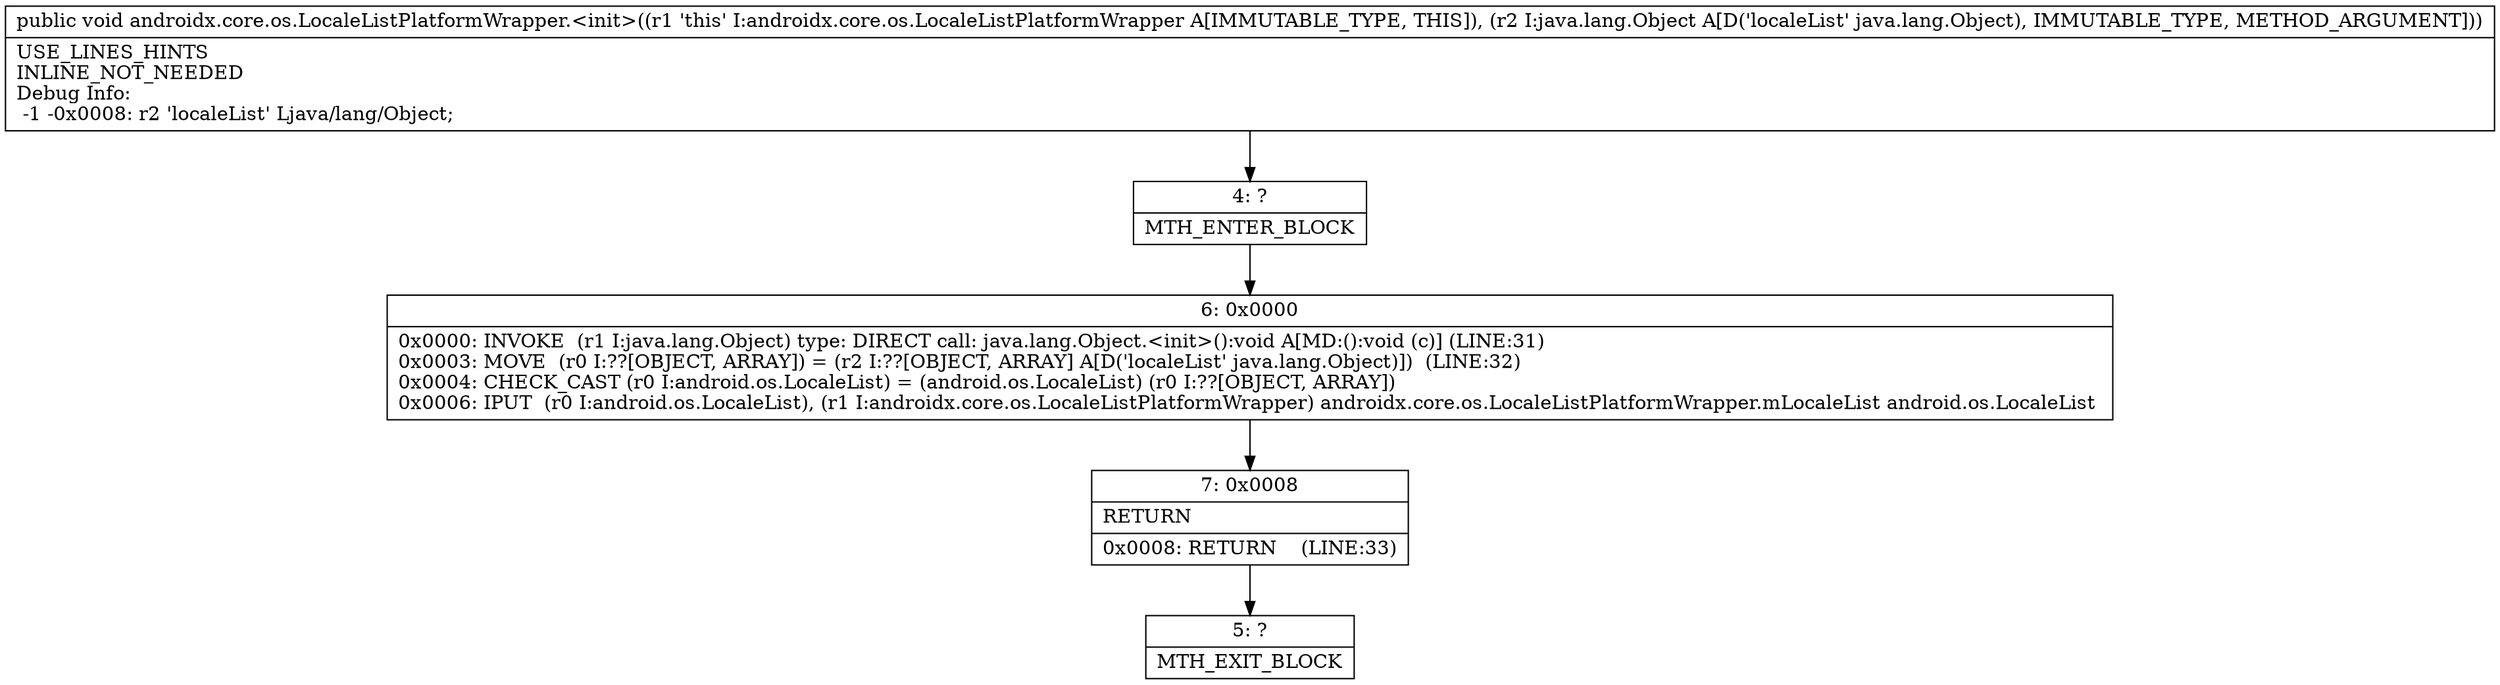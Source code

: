 digraph "CFG forandroidx.core.os.LocaleListPlatformWrapper.\<init\>(Ljava\/lang\/Object;)V" {
Node_4 [shape=record,label="{4\:\ ?|MTH_ENTER_BLOCK\l}"];
Node_6 [shape=record,label="{6\:\ 0x0000|0x0000: INVOKE  (r1 I:java.lang.Object) type: DIRECT call: java.lang.Object.\<init\>():void A[MD:():void (c)] (LINE:31)\l0x0003: MOVE  (r0 I:??[OBJECT, ARRAY]) = (r2 I:??[OBJECT, ARRAY] A[D('localeList' java.lang.Object)])  (LINE:32)\l0x0004: CHECK_CAST (r0 I:android.os.LocaleList) = (android.os.LocaleList) (r0 I:??[OBJECT, ARRAY]) \l0x0006: IPUT  (r0 I:android.os.LocaleList), (r1 I:androidx.core.os.LocaleListPlatformWrapper) androidx.core.os.LocaleListPlatformWrapper.mLocaleList android.os.LocaleList \l}"];
Node_7 [shape=record,label="{7\:\ 0x0008|RETURN\l|0x0008: RETURN    (LINE:33)\l}"];
Node_5 [shape=record,label="{5\:\ ?|MTH_EXIT_BLOCK\l}"];
MethodNode[shape=record,label="{public void androidx.core.os.LocaleListPlatformWrapper.\<init\>((r1 'this' I:androidx.core.os.LocaleListPlatformWrapper A[IMMUTABLE_TYPE, THIS]), (r2 I:java.lang.Object A[D('localeList' java.lang.Object), IMMUTABLE_TYPE, METHOD_ARGUMENT]))  | USE_LINES_HINTS\lINLINE_NOT_NEEDED\lDebug Info:\l  \-1 \-0x0008: r2 'localeList' Ljava\/lang\/Object;\l}"];
MethodNode -> Node_4;Node_4 -> Node_6;
Node_6 -> Node_7;
Node_7 -> Node_5;
}

